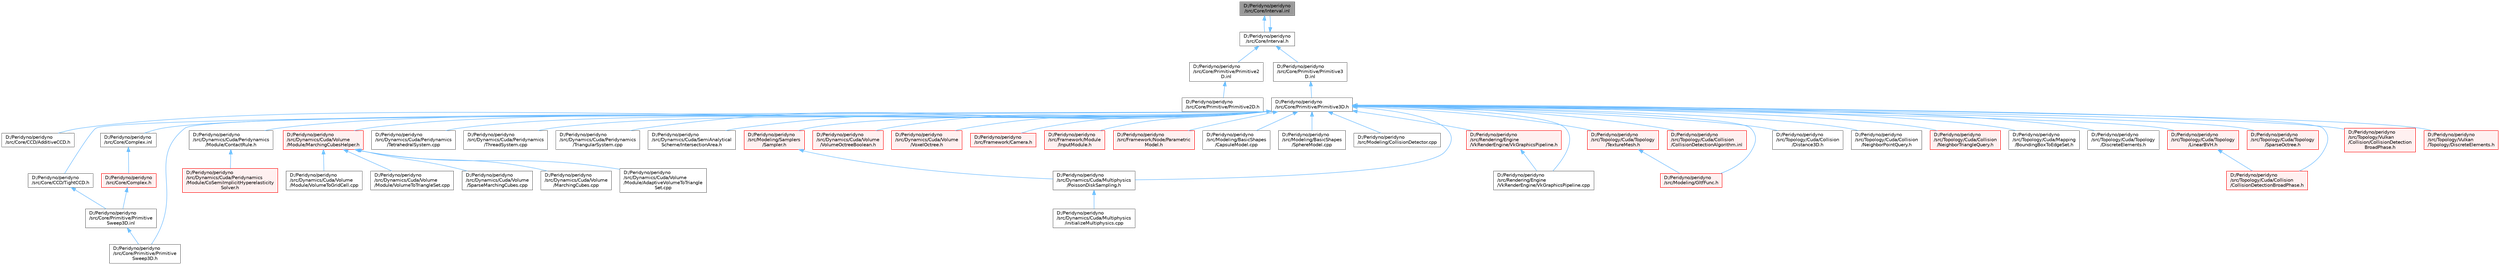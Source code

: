 digraph "D:/Peridyno/peridyno/src/Core/Interval.inl"
{
 // LATEX_PDF_SIZE
  bgcolor="transparent";
  edge [fontname=Helvetica,fontsize=10,labelfontname=Helvetica,labelfontsize=10];
  node [fontname=Helvetica,fontsize=10,shape=box,height=0.2,width=0.4];
  Node1 [id="Node000001",label="D:/Peridyno/peridyno\l/src/Core/Interval.inl",height=0.2,width=0.4,color="gray40", fillcolor="grey60", style="filled", fontcolor="black",tooltip=" "];
  Node1 -> Node2 [id="edge1_Node000001_Node000002",dir="back",color="steelblue1",style="solid",tooltip=" "];
  Node2 [id="Node000002",label="D:/Peridyno/peridyno\l/src/Core/Interval.h",height=0.2,width=0.4,color="grey40", fillcolor="white", style="filled",URL="$_interval_8h.html",tooltip=" "];
  Node2 -> Node1 [id="edge2_Node000002_Node000001",dir="back",color="steelblue1",style="solid",tooltip=" "];
  Node2 -> Node3 [id="edge3_Node000002_Node000003",dir="back",color="steelblue1",style="solid",tooltip=" "];
  Node3 [id="Node000003",label="D:/Peridyno/peridyno\l/src/Core/Primitive/Primitive2\lD.inl",height=0.2,width=0.4,color="grey40", fillcolor="white", style="filled",URL="$_primitive2_d_8inl.html",tooltip=" "];
  Node3 -> Node4 [id="edge4_Node000003_Node000004",dir="back",color="steelblue1",style="solid",tooltip=" "];
  Node4 [id="Node000004",label="D:/Peridyno/peridyno\l/src/Core/Primitive/Primitive2D.h",height=0.2,width=0.4,color="grey40", fillcolor="white", style="filled",URL="$_primitive2_d_8h.html",tooltip=" "];
  Node2 -> Node5 [id="edge5_Node000002_Node000005",dir="back",color="steelblue1",style="solid",tooltip=" "];
  Node5 [id="Node000005",label="D:/Peridyno/peridyno\l/src/Core/Primitive/Primitive3\lD.inl",height=0.2,width=0.4,color="grey40", fillcolor="white", style="filled",URL="$_primitive3_d_8inl.html",tooltip=" "];
  Node5 -> Node6 [id="edge6_Node000005_Node000006",dir="back",color="steelblue1",style="solid",tooltip=" "];
  Node6 [id="Node000006",label="D:/Peridyno/peridyno\l/src/Core/Primitive/Primitive3D.h",height=0.2,width=0.4,color="grey40", fillcolor="white", style="filled",URL="$_primitive3_d_8h.html",tooltip=" "];
  Node6 -> Node7 [id="edge7_Node000006_Node000007",dir="back",color="steelblue1",style="solid",tooltip=" "];
  Node7 [id="Node000007",label="D:/Peridyno/peridyno\l/src/Core/CCD/AdditiveCCD.h",height=0.2,width=0.4,color="grey40", fillcolor="white", style="filled",URL="$_additive_c_c_d_8h.html",tooltip=" "];
  Node6 -> Node8 [id="edge8_Node000006_Node000008",dir="back",color="steelblue1",style="solid",tooltip=" "];
  Node8 [id="Node000008",label="D:/Peridyno/peridyno\l/src/Core/CCD/TightCCD.h",height=0.2,width=0.4,color="grey40", fillcolor="white", style="filled",URL="$_tight_c_c_d_8h.html",tooltip=" "];
  Node8 -> Node9 [id="edge9_Node000008_Node000009",dir="back",color="steelblue1",style="solid",tooltip=" "];
  Node9 [id="Node000009",label="D:/Peridyno/peridyno\l/src/Core/Primitive/Primitive\lSweep3D.inl",height=0.2,width=0.4,color="grey40", fillcolor="white", style="filled",URL="$_primitive_sweep3_d_8inl.html",tooltip=" "];
  Node9 -> Node10 [id="edge10_Node000009_Node000010",dir="back",color="steelblue1",style="solid",tooltip=" "];
  Node10 [id="Node000010",label="D:/Peridyno/peridyno\l/src/Core/Primitive/Primitive\lSweep3D.h",height=0.2,width=0.4,color="grey40", fillcolor="white", style="filled",URL="$_primitive_sweep3_d_8h.html",tooltip="This class is implemented for continuous collision detection."];
  Node6 -> Node11 [id="edge11_Node000006_Node000011",dir="back",color="steelblue1",style="solid",tooltip=" "];
  Node11 [id="Node000011",label="D:/Peridyno/peridyno\l/src/Core/Complex.inl",height=0.2,width=0.4,color="grey40", fillcolor="white", style="filled",URL="$_complex_8inl.html",tooltip=" "];
  Node11 -> Node12 [id="edge12_Node000011_Node000012",dir="back",color="steelblue1",style="solid",tooltip=" "];
  Node12 [id="Node000012",label="D:/Peridyno/peridyno\l/src/Core/Complex.h",height=0.2,width=0.4,color="red", fillcolor="#FFF0F0", style="filled",URL="$_complex_8h.html",tooltip=" "];
  Node12 -> Node9 [id="edge13_Node000012_Node000009",dir="back",color="steelblue1",style="solid",tooltip=" "];
  Node6 -> Node10 [id="edge14_Node000006_Node000010",dir="back",color="steelblue1",style="solid",tooltip=" "];
  Node6 -> Node20 [id="edge15_Node000006_Node000020",dir="back",color="steelblue1",style="solid",tooltip=" "];
  Node20 [id="Node000020",label="D:/Peridyno/peridyno\l/src/Dynamics/Cuda/Multiphysics\l/PoissonDiskSampling.h",height=0.2,width=0.4,color="grey40", fillcolor="white", style="filled",URL="$_poisson_disk_sampling_8h.html",tooltip=" "];
  Node20 -> Node21 [id="edge16_Node000020_Node000021",dir="back",color="steelblue1",style="solid",tooltip=" "];
  Node21 [id="Node000021",label="D:/Peridyno/peridyno\l/src/Dynamics/Cuda/Multiphysics\l/initializeMultiphysics.cpp",height=0.2,width=0.4,color="grey40", fillcolor="white", style="filled",URL="$initialize_multiphysics_8cpp.html",tooltip=" "];
  Node6 -> Node22 [id="edge17_Node000006_Node000022",dir="back",color="steelblue1",style="solid",tooltip=" "];
  Node22 [id="Node000022",label="D:/Peridyno/peridyno\l/src/Dynamics/Cuda/Peridynamics\l/Module/ContactRule.h",height=0.2,width=0.4,color="grey40", fillcolor="white", style="filled",URL="$_contact_rule_8h.html",tooltip=" "];
  Node22 -> Node23 [id="edge18_Node000022_Node000023",dir="back",color="steelblue1",style="solid",tooltip=" "];
  Node23 [id="Node000023",label="D:/Peridyno/peridyno\l/src/Dynamics/Cuda/Peridynamics\l/Module/CoSemiImplicitHyperelasticity\lSolver.h",height=0.2,width=0.4,color="red", fillcolor="#FFF0F0", style="filled",URL="$_co_semi_implicit_hyperelasticity_solver_8h.html",tooltip=" "];
  Node6 -> Node25 [id="edge19_Node000006_Node000025",dir="back",color="steelblue1",style="solid",tooltip=" "];
  Node25 [id="Node000025",label="D:/Peridyno/peridyno\l/src/Dynamics/Cuda/Peridynamics\l/TetrahedralSystem.cpp",height=0.2,width=0.4,color="grey40", fillcolor="white", style="filled",URL="$_tetrahedral_system_8cpp.html",tooltip=" "];
  Node6 -> Node26 [id="edge20_Node000006_Node000026",dir="back",color="steelblue1",style="solid",tooltip=" "];
  Node26 [id="Node000026",label="D:/Peridyno/peridyno\l/src/Dynamics/Cuda/Peridynamics\l/ThreadSystem.cpp",height=0.2,width=0.4,color="grey40", fillcolor="white", style="filled",URL="$_thread_system_8cpp.html",tooltip=" "];
  Node6 -> Node27 [id="edge21_Node000006_Node000027",dir="back",color="steelblue1",style="solid",tooltip=" "];
  Node27 [id="Node000027",label="D:/Peridyno/peridyno\l/src/Dynamics/Cuda/Peridynamics\l/TriangularSystem.cpp",height=0.2,width=0.4,color="grey40", fillcolor="white", style="filled",URL="$_triangular_system_8cpp.html",tooltip=" "];
  Node6 -> Node28 [id="edge22_Node000006_Node000028",dir="back",color="steelblue1",style="solid",tooltip=" "];
  Node28 [id="Node000028",label="D:/Peridyno/peridyno\l/src/Dynamics/Cuda/SemiAnalytical\lScheme/IntersectionArea.h",height=0.2,width=0.4,color="grey40", fillcolor="white", style="filled",URL="$_intersection_area_8h.html",tooltip=" "];
  Node6 -> Node29 [id="edge23_Node000006_Node000029",dir="back",color="steelblue1",style="solid",tooltip=" "];
  Node29 [id="Node000029",label="D:/Peridyno/peridyno\l/src/Dynamics/Cuda/Volume\l/Module/MarchingCubesHelper.h",height=0.2,width=0.4,color="red", fillcolor="#FFF0F0", style="filled",URL="$_marching_cubes_helper_8h.html",tooltip=" "];
  Node29 -> Node30 [id="edge24_Node000029_Node000030",dir="back",color="steelblue1",style="solid",tooltip=" "];
  Node30 [id="Node000030",label="D:/Peridyno/peridyno\l/src/Dynamics/Cuda/Volume\l/MarchingCubes.cpp",height=0.2,width=0.4,color="grey40", fillcolor="white", style="filled",URL="$_marching_cubes_8cpp.html",tooltip=" "];
  Node29 -> Node31 [id="edge25_Node000029_Node000031",dir="back",color="steelblue1",style="solid",tooltip=" "];
  Node31 [id="Node000031",label="D:/Peridyno/peridyno\l/src/Dynamics/Cuda/Volume\l/Module/AdaptiveVolumeToTriangle\lSet.cpp",height=0.2,width=0.4,color="grey40", fillcolor="white", style="filled",URL="$_adaptive_volume_to_triangle_set_8cpp.html",tooltip=" "];
  Node29 -> Node32 [id="edge26_Node000029_Node000032",dir="back",color="steelblue1",style="solid",tooltip=" "];
  Node32 [id="Node000032",label="D:/Peridyno/peridyno\l/src/Dynamics/Cuda/Volume\l/Module/VolumeToGridCell.cpp",height=0.2,width=0.4,color="grey40", fillcolor="white", style="filled",URL="$_volume_to_grid_cell_8cpp.html",tooltip=" "];
  Node29 -> Node33 [id="edge27_Node000029_Node000033",dir="back",color="steelblue1",style="solid",tooltip=" "];
  Node33 [id="Node000033",label="D:/Peridyno/peridyno\l/src/Dynamics/Cuda/Volume\l/Module/VolumeToTriangleSet.cpp",height=0.2,width=0.4,color="grey40", fillcolor="white", style="filled",URL="$_volume_to_triangle_set_8cpp.html",tooltip=" "];
  Node29 -> Node34 [id="edge28_Node000029_Node000034",dir="back",color="steelblue1",style="solid",tooltip=" "];
  Node34 [id="Node000034",label="D:/Peridyno/peridyno\l/src/Dynamics/Cuda/Volume\l/SparseMarchingCubes.cpp",height=0.2,width=0.4,color="grey40", fillcolor="white", style="filled",URL="$_sparse_marching_cubes_8cpp.html",tooltip=" "];
  Node6 -> Node37 [id="edge29_Node000006_Node000037",dir="back",color="steelblue1",style="solid",tooltip=" "];
  Node37 [id="Node000037",label="D:/Peridyno/peridyno\l/src/Dynamics/Cuda/Volume\l/VolumeOctreeBoolean.h",height=0.2,width=0.4,color="red", fillcolor="#FFF0F0", style="filled",URL="$_volume_octree_boolean_8h.html",tooltip=" "];
  Node6 -> Node39 [id="edge30_Node000006_Node000039",dir="back",color="steelblue1",style="solid",tooltip=" "];
  Node39 [id="Node000039",label="D:/Peridyno/peridyno\l/src/Dynamics/Cuda/Volume\l/VoxelOctree.h",height=0.2,width=0.4,color="red", fillcolor="#FFF0F0", style="filled",URL="$_voxel_octree_8h.html",tooltip=" "];
  Node6 -> Node51 [id="edge31_Node000006_Node000051",dir="back",color="steelblue1",style="solid",tooltip=" "];
  Node51 [id="Node000051",label="D:/Peridyno/peridyno\l/src/Framework/Camera.h",height=0.2,width=0.4,color="red", fillcolor="#FFF0F0", style="filled",URL="$_framework_2_camera_8h.html",tooltip=" "];
  Node6 -> Node53 [id="edge32_Node000006_Node000053",dir="back",color="steelblue1",style="solid",tooltip=" "];
  Node53 [id="Node000053",label="D:/Peridyno/peridyno\l/src/Framework/Module\l/InputModule.h",height=0.2,width=0.4,color="red", fillcolor="#FFF0F0", style="filled",URL="$_input_module_8h.html",tooltip=" "];
  Node6 -> Node158 [id="edge33_Node000006_Node000158",dir="back",color="steelblue1",style="solid",tooltip=" "];
  Node158 [id="Node000158",label="D:/Peridyno/peridyno\l/src/Framework/Node/Parametric\lModel.h",height=0.2,width=0.4,color="red", fillcolor="#FFF0F0", style="filled",URL="$_parametric_model_8h.html",tooltip=" "];
  Node6 -> Node203 [id="edge34_Node000006_Node000203",dir="back",color="steelblue1",style="solid",tooltip=" "];
  Node203 [id="Node000203",label="D:/Peridyno/peridyno\l/src/Modeling/BasicShapes\l/CapsuleModel.cpp",height=0.2,width=0.4,color="grey40", fillcolor="white", style="filled",URL="$_capsule_model_8cpp.html",tooltip=" "];
  Node6 -> Node215 [id="edge35_Node000006_Node000215",dir="back",color="steelblue1",style="solid",tooltip=" "];
  Node215 [id="Node000215",label="D:/Peridyno/peridyno\l/src/Modeling/BasicShapes\l/SphereModel.cpp",height=0.2,width=0.4,color="grey40", fillcolor="white", style="filled",URL="$_sphere_model_8cpp.html",tooltip=" "];
  Node6 -> Node204 [id="edge36_Node000006_Node000204",dir="back",color="steelblue1",style="solid",tooltip=" "];
  Node204 [id="Node000204",label="D:/Peridyno/peridyno\l/src/Modeling/CollisionDetector.cpp",height=0.2,width=0.4,color="grey40", fillcolor="white", style="filled",URL="$_collision_detector_8cpp.html",tooltip=" "];
  Node6 -> Node235 [id="edge37_Node000006_Node000235",dir="back",color="steelblue1",style="solid",tooltip=" "];
  Node235 [id="Node000235",label="D:/Peridyno/peridyno\l/src/Modeling/GltfFunc.h",height=0.2,width=0.4,color="red", fillcolor="#FFF0F0", style="filled",URL="$_gltf_func_8h.html",tooltip=" "];
  Node6 -> Node236 [id="edge38_Node000006_Node000236",dir="back",color="steelblue1",style="solid",tooltip=" "];
  Node236 [id="Node000236",label="D:/Peridyno/peridyno\l/src/Modeling/Samplers\l/Sampler.h",height=0.2,width=0.4,color="red", fillcolor="#FFF0F0", style="filled",URL="$_sampler_8h.html",tooltip=" "];
  Node236 -> Node20 [id="edge39_Node000236_Node000020",dir="back",color="steelblue1",style="solid",tooltip=" "];
  Node6 -> Node239 [id="edge40_Node000006_Node000239",dir="back",color="steelblue1",style="solid",tooltip=" "];
  Node239 [id="Node000239",label="D:/Peridyno/peridyno\l/src/Rendering/Engine\l/VkRenderEngine/VkGraphicsPipeline.cpp",height=0.2,width=0.4,color="grey40", fillcolor="white", style="filled",URL="$_vk_graphics_pipeline_8cpp.html",tooltip=" "];
  Node6 -> Node240 [id="edge41_Node000006_Node000240",dir="back",color="steelblue1",style="solid",tooltip=" "];
  Node240 [id="Node000240",label="D:/Peridyno/peridyno\l/src/Rendering/Engine\l/VkRenderEngine/VkGraphicsPipeline.h",height=0.2,width=0.4,color="red", fillcolor="#FFF0F0", style="filled",URL="$_vk_graphics_pipeline_8h.html",tooltip=" "];
  Node240 -> Node239 [id="edge42_Node000240_Node000239",dir="back",color="steelblue1",style="solid",tooltip=" "];
  Node6 -> Node245 [id="edge43_Node000006_Node000245",dir="back",color="steelblue1",style="solid",tooltip=" "];
  Node245 [id="Node000245",label="D:/Peridyno/peridyno\l/src/Topology/Cuda/Collision\l/CollisionDetectionAlgorithm.inl",height=0.2,width=0.4,color="red", fillcolor="#FFF0F0", style="filled",URL="$_collision_detection_algorithm_8inl.html",tooltip=" "];
  Node6 -> Node247 [id="edge44_Node000006_Node000247",dir="back",color="steelblue1",style="solid",tooltip=" "];
  Node247 [id="Node000247",label="D:/Peridyno/peridyno\l/src/Topology/Cuda/Collision\l/CollisionDetectionBroadPhase.h",height=0.2,width=0.4,color="red", fillcolor="#FFF0F0", style="filled",URL="$_cuda_2_collision_2_collision_detection_broad_phase_8h.html",tooltip=" "];
  Node6 -> Node249 [id="edge45_Node000006_Node000249",dir="back",color="steelblue1",style="solid",tooltip=" "];
  Node249 [id="Node000249",label="D:/Peridyno/peridyno\l/src/Topology/Cuda/Collision\l/Distance3D.h",height=0.2,width=0.4,color="grey40", fillcolor="white", style="filled",URL="$_distance3_d_8h.html",tooltip=" "];
  Node6 -> Node250 [id="edge46_Node000006_Node000250",dir="back",color="steelblue1",style="solid",tooltip=" "];
  Node250 [id="Node000250",label="D:/Peridyno/peridyno\l/src/Topology/Cuda/Collision\l/NeighborPointQuery.h",height=0.2,width=0.4,color="grey40", fillcolor="white", style="filled",URL="$_topology_2_cuda_2_collision_2_neighbor_point_query_8h.html",tooltip=" "];
  Node6 -> Node251 [id="edge47_Node000006_Node000251",dir="back",color="steelblue1",style="solid",tooltip=" "];
  Node251 [id="Node000251",label="D:/Peridyno/peridyno\l/src/Topology/Cuda/Collision\l/NeighborTriangleQuery.h",height=0.2,width=0.4,color="red", fillcolor="#FFF0F0", style="filled",URL="$_neighbor_triangle_query_8h.html",tooltip=" "];
  Node6 -> Node257 [id="edge48_Node000006_Node000257",dir="back",color="steelblue1",style="solid",tooltip=" "];
  Node257 [id="Node000257",label="D:/Peridyno/peridyno\l/src/Topology/Cuda/Mapping\l/BoundingBoxToEdgeSet.h",height=0.2,width=0.4,color="grey40", fillcolor="white", style="filled",URL="$_bounding_box_to_edge_set_8h.html",tooltip=" "];
  Node6 -> Node258 [id="edge49_Node000006_Node000258",dir="back",color="steelblue1",style="solid",tooltip=" "];
  Node258 [id="Node000258",label="D:/Peridyno/peridyno\l/src/Topology/Cuda/Topology\l/DiscreteElements.h",height=0.2,width=0.4,color="grey40", fillcolor="white", style="filled",URL="$_cuda_2_topology_2_discrete_elements_8h.html",tooltip=" "];
  Node6 -> Node259 [id="edge50_Node000006_Node000259",dir="back",color="steelblue1",style="solid",tooltip=" "];
  Node259 [id="Node000259",label="D:/Peridyno/peridyno\l/src/Topology/Cuda/Topology\l/LinearBVH.h",height=0.2,width=0.4,color="red", fillcolor="#FFF0F0", style="filled",URL="$_linear_b_v_h_8h.html",tooltip=" "];
  Node259 -> Node247 [id="edge51_Node000259_Node000247",dir="back",color="steelblue1",style="solid",tooltip=" "];
  Node6 -> Node260 [id="edge52_Node000006_Node000260",dir="back",color="steelblue1",style="solid",tooltip=" "];
  Node260 [id="Node000260",label="D:/Peridyno/peridyno\l/src/Topology/Cuda/Topology\l/SparseOctree.h",height=0.2,width=0.4,color="red", fillcolor="#FFF0F0", style="filled",URL="$_sparse_octree_8h.html",tooltip=" "];
  Node6 -> Node263 [id="edge53_Node000006_Node000263",dir="back",color="steelblue1",style="solid",tooltip=" "];
  Node263 [id="Node000263",label="D:/Peridyno/peridyno\l/src/Topology/Cuda/Topology\l/TextureMesh.h",height=0.2,width=0.4,color="red", fillcolor="#FFF0F0", style="filled",URL="$_texture_mesh_8h.html",tooltip=" "];
  Node263 -> Node235 [id="edge54_Node000263_Node000235",dir="back",color="steelblue1",style="solid",tooltip=" "];
  Node6 -> Node282 [id="edge55_Node000006_Node000282",dir="back",color="steelblue1",style="solid",tooltip=" "];
  Node282 [id="Node000282",label="D:/Peridyno/peridyno\l/src/Topology/Vulkan\l/Collision/CollisionDetection\lBroadPhase.h",height=0.2,width=0.4,color="red", fillcolor="#FFF0F0", style="filled",URL="$_vulkan_2_collision_2_collision_detection_broad_phase_8h.html",tooltip=" "];
  Node6 -> Node284 [id="edge56_Node000006_Node000284",dir="back",color="steelblue1",style="solid",tooltip=" "];
  Node284 [id="Node000284",label="D:/Peridyno/peridyno\l/src/Topology/Vulkan\l/Topology/DiscreteElements.h",height=0.2,width=0.4,color="red", fillcolor="#FFF0F0", style="filled",URL="$_vulkan_2_topology_2_discrete_elements_8h.html",tooltip=" "];
}

